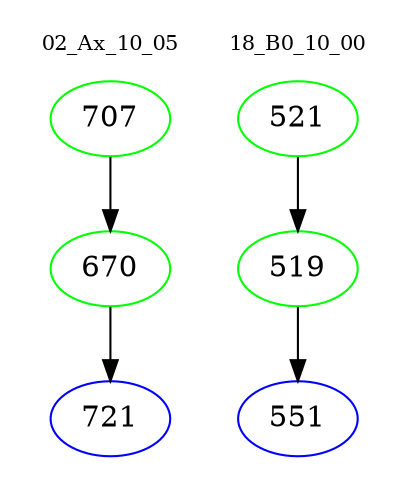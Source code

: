 digraph{
subgraph cluster_0 {
color = white
label = "02_Ax_10_05";
fontsize=10;
T0_707 [label="707", color="green"]
T0_707 -> T0_670 [color="black"]
T0_670 [label="670", color="green"]
T0_670 -> T0_721 [color="black"]
T0_721 [label="721", color="blue"]
}
subgraph cluster_1 {
color = white
label = "18_B0_10_00";
fontsize=10;
T1_521 [label="521", color="green"]
T1_521 -> T1_519 [color="black"]
T1_519 [label="519", color="green"]
T1_519 -> T1_551 [color="black"]
T1_551 [label="551", color="blue"]
}
}
